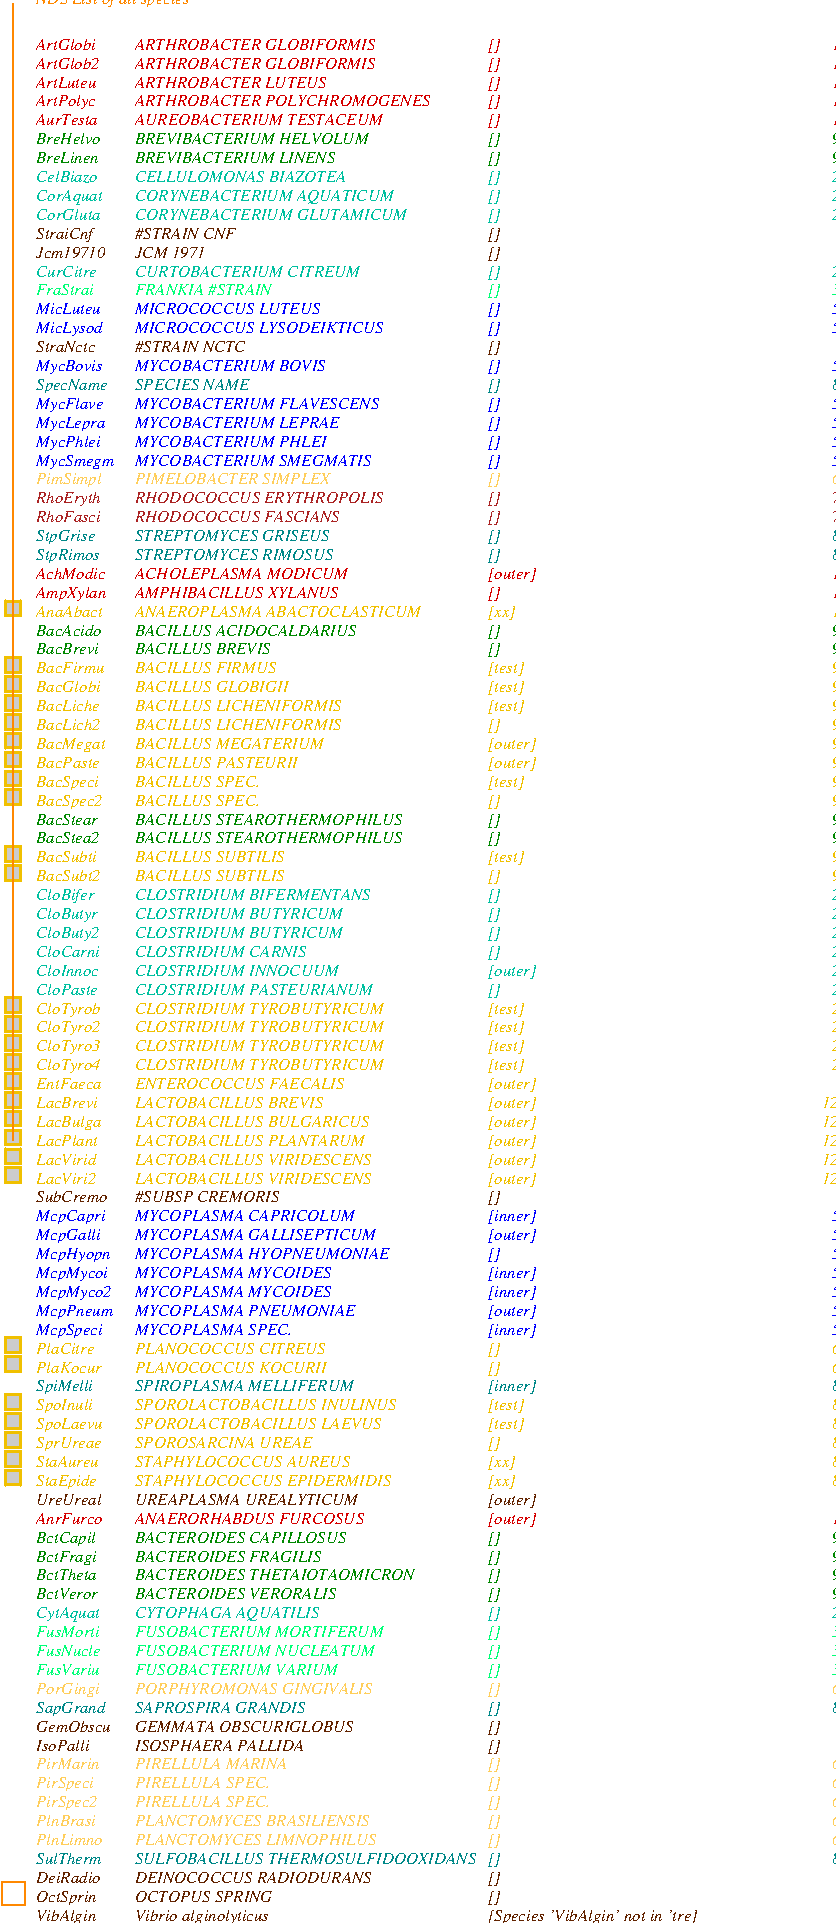 #FIG 3.2
Landscape
Center
Metric
A4
100.0
Single
-3
1200 2
0 38 #30b0e0
0 39 #ff8800
0 40 #a3b3cf
0 41 #53d3ff
0 42 #808080
0 43 #000000
0 44 #f0c000
0 45 #bb8833
0 46 #622300
0 47 #977a0e
0 48 #000000
0 49 #ffff00
0 50 #ff0000
0 51 #ff00ff
0 52 #00ff00
0 53 #00ffff
0 54 #0000ff
0 55 #808080
0 56 #d50000
0 57 #00c0a0
0 58 #00ff77
0 59 #c700c7
0 60 #0000ff
0 61 #ffce5b
0 62 #ab2323
0 63 #008888
0 64 #008800
0 65 #880088
0 66 #000088
0 67 #888800
4 0 39 0 0 1 8 0.000 4 9 184 570 405 NDS List of all species\001
2 1 0 2 44 0 0 0 0 0.000 0 1 0 0 0 2
	353 4778 353 4673
2 1 0 2 44 0 0 0 0 0.000 0 1 0 0 0 2
	353 4673 458 4673
2 1 0 2 44 0 0 0 0 0.000 0 1 0 0 0 2
	458 4673 458 4778
2 1 0 2 44 0 0 0 0 0.000 0 1 0 0 0 2
	458 4778 353 4778
2 3 0 2 44 -1 0 0 4 0.000 0 0 -1 0 0 5
   353 4673
   458 4673
   458 4778
   353 4778
   353 4673
2 1 0 2 44 0 0 0 0 0.000 0 1 0 0 0 2
	353 5183 353 5078
2 1 0 2 44 0 0 0 0 0.000 0 1 0 0 0 2
	353 5078 458 5078
2 1 0 2 44 0 0 0 0 0.000 0 1 0 0 0 2
	458 5078 458 5183
2 1 0 2 44 0 0 0 0 0.000 0 1 0 0 0 2
	458 5183 353 5183
2 3 0 2 44 -1 0 0 4 0.000 0 0 -1 0 0 5
   353 5078
   458 5078
   458 5183
   353 5183
   353 5078
2 1 0 2 44 0 0 0 0 0.000 0 1 0 0 0 2
	353 5318 353 5213
2 1 0 2 44 0 0 0 0 0.000 0 1 0 0 0 2
	353 5213 458 5213
2 1 0 2 44 0 0 0 0 0.000 0 1 0 0 0 2
	458 5213 458 5318
2 1 0 2 44 0 0 0 0 0.000 0 1 0 0 0 2
	458 5318 353 5318
2 3 0 2 44 -1 0 0 4 0.000 0 0 -1 0 0 5
   353 5213
   458 5213
   458 5318
   353 5318
   353 5213
2 1 0 2 44 0 0 0 0 0.000 0 1 0 0 0 2
	353 5453 353 5348
2 1 0 2 44 0 0 0 0 0.000 0 1 0 0 0 2
	353 5348 458 5348
2 1 0 2 44 0 0 0 0 0.000 0 1 0 0 0 2
	458 5348 458 5453
2 1 0 2 44 0 0 0 0 0.000 0 1 0 0 0 2
	458 5453 353 5453
2 3 0 2 44 -1 0 0 4 0.000 0 0 -1 0 0 5
   353 5348
   458 5348
   458 5453
   353 5453
   353 5348
2 1 0 2 44 0 0 0 0 0.000 0 1 0 0 0 2
	353 5588 353 5483
2 1 0 2 44 0 0 0 0 0.000 0 1 0 0 0 2
	353 5483 458 5483
2 1 0 2 44 0 0 0 0 0.000 0 1 0 0 0 2
	458 5483 458 5588
2 1 0 2 44 0 0 0 0 0.000 0 1 0 0 0 2
	458 5588 353 5588
2 3 0 2 44 -1 0 0 4 0.000 0 0 -1 0 0 5
   353 5483
   458 5483
   458 5588
   353 5588
   353 5483
2 1 0 2 44 0 0 0 0 0.000 0 1 0 0 0 2
	353 5723 353 5618
2 1 0 2 44 0 0 0 0 0.000 0 1 0 0 0 2
	353 5618 458 5618
2 1 0 2 44 0 0 0 0 0.000 0 1 0 0 0 2
	458 5618 458 5723
2 1 0 2 44 0 0 0 0 0.000 0 1 0 0 0 2
	458 5723 353 5723
2 3 0 2 44 -1 0 0 4 0.000 0 0 -1 0 0 5
   353 5618
   458 5618
   458 5723
   353 5723
   353 5618
2 1 0 2 44 0 0 0 0 0.000 0 1 0 0 0 2
	353 5858 353 5753
2 1 0 2 44 0 0 0 0 0.000 0 1 0 0 0 2
	353 5753 458 5753
2 1 0 2 44 0 0 0 0 0.000 0 1 0 0 0 2
	458 5753 458 5858
2 1 0 2 44 0 0 0 0 0.000 0 1 0 0 0 2
	458 5858 353 5858
2 3 0 2 44 -1 0 0 4 0.000 0 0 -1 0 0 5
   353 5753
   458 5753
   458 5858
   353 5858
   353 5753
2 1 0 2 44 0 0 0 0 0.000 0 1 0 0 0 2
	353 5993 353 5888
2 1 0 2 44 0 0 0 0 0.000 0 1 0 0 0 2
	353 5888 458 5888
2 1 0 2 44 0 0 0 0 0.000 0 1 0 0 0 2
	458 5888 458 5993
2 1 0 2 44 0 0 0 0 0.000 0 1 0 0 0 2
	458 5993 353 5993
2 3 0 2 44 -1 0 0 4 0.000 0 0 -1 0 0 5
   353 5888
   458 5888
   458 5993
   353 5993
   353 5888
2 1 0 2 44 0 0 0 0 0.000 0 1 0 0 0 2
	353 6128 353 6023
2 1 0 2 44 0 0 0 0 0.000 0 1 0 0 0 2
	353 6023 458 6023
2 1 0 2 44 0 0 0 0 0.000 0 1 0 0 0 2
	458 6023 458 6128
2 1 0 2 44 0 0 0 0 0.000 0 1 0 0 0 2
	458 6128 353 6128
2 3 0 2 44 -1 0 0 4 0.000 0 0 -1 0 0 5
   353 6023
   458 6023
   458 6128
   353 6128
   353 6023
2 1 0 2 44 0 0 0 0 0.000 0 1 0 0 0 2
	353 6533 353 6428
2 1 0 2 44 0 0 0 0 0.000 0 1 0 0 0 2
	353 6428 458 6428
2 1 0 2 44 0 0 0 0 0.000 0 1 0 0 0 2
	458 6428 458 6533
2 1 0 2 44 0 0 0 0 0.000 0 1 0 0 0 2
	458 6533 353 6533
2 3 0 2 44 -1 0 0 4 0.000 0 0 -1 0 0 5
   353 6428
   458 6428
   458 6533
   353 6533
   353 6428
2 1 0 2 44 0 0 0 0 0.000 0 1 0 0 0 2
	353 6668 353 6563
2 1 0 2 44 0 0 0 0 0.000 0 1 0 0 0 2
	353 6563 458 6563
2 1 0 2 44 0 0 0 0 0.000 0 1 0 0 0 2
	458 6563 458 6668
2 1 0 2 44 0 0 0 0 0.000 0 1 0 0 0 2
	458 6668 353 6668
2 3 0 2 44 -1 0 0 4 0.000 0 0 -1 0 0 5
   353 6563
   458 6563
   458 6668
   353 6668
   353 6563
2 1 0 2 44 0 0 0 0 0.000 0 1 0 0 0 2
	353 7613 353 7508
2 1 0 2 44 0 0 0 0 0.000 0 1 0 0 0 2
	353 7508 458 7508
2 1 0 2 44 0 0 0 0 0.000 0 1 0 0 0 2
	458 7508 458 7613
2 1 0 2 44 0 0 0 0 0.000 0 1 0 0 0 2
	458 7613 353 7613
2 3 0 2 44 -1 0 0 4 0.000 0 0 -1 0 0 5
   353 7508
   458 7508
   458 7613
   353 7613
   353 7508
2 1 0 2 44 0 0 0 0 0.000 0 1 0 0 0 2
	353 7748 353 7643
2 1 0 2 44 0 0 0 0 0.000 0 1 0 0 0 2
	353 7643 458 7643
2 1 0 2 44 0 0 0 0 0.000 0 1 0 0 0 2
	458 7643 458 7748
2 1 0 2 44 0 0 0 0 0.000 0 1 0 0 0 2
	458 7748 353 7748
2 3 0 2 44 -1 0 0 4 0.000 0 0 -1 0 0 5
   353 7643
   458 7643
   458 7748
   353 7748
   353 7643
2 1 0 2 44 0 0 0 0 0.000 0 1 0 0 0 2
	353 7883 353 7778
2 1 0 2 44 0 0 0 0 0.000 0 1 0 0 0 2
	353 7778 458 7778
2 1 0 2 44 0 0 0 0 0.000 0 1 0 0 0 2
	458 7778 458 7883
2 1 0 2 44 0 0 0 0 0.000 0 1 0 0 0 2
	458 7883 353 7883
2 3 0 2 44 -1 0 0 4 0.000 0 0 -1 0 0 5
   353 7778
   458 7778
   458 7883
   353 7883
   353 7778
2 1 0 2 44 0 0 0 0 0.000 0 1 0 0 0 2
	353 8018 353 7913
2 1 0 2 44 0 0 0 0 0.000 0 1 0 0 0 2
	353 7913 458 7913
2 1 0 2 44 0 0 0 0 0.000 0 1 0 0 0 2
	458 7913 458 8018
2 1 0 2 44 0 0 0 0 0.000 0 1 0 0 0 2
	458 8018 353 8018
2 3 0 2 44 -1 0 0 4 0.000 0 0 -1 0 0 5
   353 7913
   458 7913
   458 8018
   353 8018
   353 7913
2 1 0 2 44 0 0 0 0 0.000 0 1 0 0 0 2
	353 8153 353 8048
2 1 0 2 44 0 0 0 0 0.000 0 1 0 0 0 2
	353 8048 458 8048
2 1 0 2 44 0 0 0 0 0.000 0 1 0 0 0 2
	458 8048 458 8153
2 1 0 2 44 0 0 0 0 0.000 0 1 0 0 0 2
	458 8153 353 8153
2 3 0 2 44 -1 0 0 4 0.000 0 0 -1 0 0 5
   353 8048
   458 8048
   458 8153
   353 8153
   353 8048
2 1 0 2 44 0 0 0 0 0.000 0 1 0 0 0 2
	353 8288 353 8183
2 1 0 2 44 0 0 0 0 0.000 0 1 0 0 0 2
	353 8183 458 8183
2 1 0 2 44 0 0 0 0 0.000 0 1 0 0 0 2
	458 8183 458 8288
2 1 0 2 44 0 0 0 0 0.000 0 1 0 0 0 2
	458 8288 353 8288
2 3 0 2 44 -1 0 0 4 0.000 0 0 -1 0 0 5
   353 8183
   458 8183
   458 8288
   353 8288
   353 8183
2 1 0 2 44 0 0 0 0 0.000 0 1 0 0 0 2
	353 8423 353 8318
2 1 0 2 44 0 0 0 0 0.000 0 1 0 0 0 2
	353 8318 458 8318
2 1 0 2 44 0 0 0 0 0.000 0 1 0 0 0 2
	458 8318 458 8423
2 1 0 2 44 0 0 0 0 0.000 0 1 0 0 0 2
	458 8423 353 8423
2 3 0 2 44 -1 0 0 4 0.000 0 0 -1 0 0 5
   353 8318
   458 8318
   458 8423
   353 8423
   353 8318
2 1 0 2 44 0 0 0 0 0.000 0 1 0 0 0 2
	353 8558 353 8453
2 1 0 2 44 0 0 0 0 0.000 0 1 0 0 0 2
	353 8453 458 8453
2 1 0 2 44 0 0 0 0 0.000 0 1 0 0 0 2
	458 8453 458 8558
2 1 0 2 44 0 0 0 0 0.000 0 1 0 0 0 2
	458 8558 353 8558
2 3 0 2 44 -1 0 0 4 0.000 0 0 -1 0 0 5
   353 8453
   458 8453
   458 8558
   353 8558
   353 8453
2 1 0 2 44 0 0 0 0 0.000 0 1 0 0 0 2
	353 8693 353 8588
2 1 0 2 44 0 0 0 0 0.000 0 1 0 0 0 2
	353 8588 458 8588
2 1 0 2 44 0 0 0 0 0.000 0 1 0 0 0 2
	458 8588 458 8693
2 1 0 2 44 0 0 0 0 0.000 0 1 0 0 0 2
	458 8693 353 8693
2 3 0 2 44 -1 0 0 4 0.000 0 0 -1 0 0 5
   353 8588
   458 8588
   458 8693
   353 8693
   353 8588
2 1 0 2 44 0 0 0 0 0.000 0 1 0 0 0 2
	353 8828 353 8723
2 1 0 2 44 0 0 0 0 0.000 0 1 0 0 0 2
	353 8723 458 8723
2 1 0 2 44 0 0 0 0 0.000 0 1 0 0 0 2
	458 8723 458 8828
2 1 0 2 44 0 0 0 0 0.000 0 1 0 0 0 2
	458 8828 353 8828
2 3 0 2 44 -1 0 0 4 0.000 0 0 -1 0 0 5
   353 8723
   458 8723
   458 8828
   353 8828
   353 8723
2 1 0 2 44 0 0 0 0 0.000 0 1 0 0 0 2
	353 10043 353 9938
2 1 0 2 44 0 0 0 0 0.000 0 1 0 0 0 2
	353 9938 458 9938
2 1 0 2 44 0 0 0 0 0.000 0 1 0 0 0 2
	458 9938 458 10043
2 1 0 2 44 0 0 0 0 0.000 0 1 0 0 0 2
	458 10043 353 10043
2 3 0 2 44 -1 0 0 4 0.000 0 0 -1 0 0 5
   353 9938
   458 9938
   458 10043
   353 10043
   353 9938
2 1 0 2 44 0 0 0 0 0.000 0 1 0 0 0 2
	353 10178 353 10073
2 1 0 2 44 0 0 0 0 0.000 0 1 0 0 0 2
	353 10073 458 10073
2 1 0 2 44 0 0 0 0 0.000 0 1 0 0 0 2
	458 10073 458 10178
2 1 0 2 44 0 0 0 0 0.000 0 1 0 0 0 2
	458 10178 353 10178
2 3 0 2 44 -1 0 0 4 0.000 0 0 -1 0 0 5
   353 10073
   458 10073
   458 10178
   353 10178
   353 10073
2 1 0 2 44 0 0 0 0 0.000 0 1 0 0 0 2
	353 10448 353 10343
2 1 0 2 44 0 0 0 0 0.000 0 1 0 0 0 2
	353 10343 458 10343
2 1 0 2 44 0 0 0 0 0.000 0 1 0 0 0 2
	458 10343 458 10448
2 1 0 2 44 0 0 0 0 0.000 0 1 0 0 0 2
	458 10448 353 10448
2 3 0 2 44 -1 0 0 4 0.000 0 0 -1 0 0 5
   353 10343
   458 10343
   458 10448
   353 10448
   353 10343
2 1 0 2 44 0 0 0 0 0.000 0 1 0 0 0 2
	353 10583 353 10478
2 1 0 2 44 0 0 0 0 0.000 0 1 0 0 0 2
	353 10478 458 10478
2 1 0 2 44 0 0 0 0 0.000 0 1 0 0 0 2
	458 10478 458 10583
2 1 0 2 44 0 0 0 0 0.000 0 1 0 0 0 2
	458 10583 353 10583
2 3 0 2 44 -1 0 0 4 0.000 0 0 -1 0 0 5
   353 10478
   458 10478
   458 10583
   353 10583
   353 10478
2 1 0 2 44 0 0 0 0 0.000 0 1 0 0 0 2
	353 10718 353 10613
2 1 0 2 44 0 0 0 0 0.000 0 1 0 0 0 2
	353 10613 458 10613
2 1 0 2 44 0 0 0 0 0.000 0 1 0 0 0 2
	458 10613 458 10718
2 1 0 2 44 0 0 0 0 0.000 0 1 0 0 0 2
	458 10718 353 10718
2 3 0 2 44 -1 0 0 4 0.000 0 0 -1 0 0 5
   353 10613
   458 10613
   458 10718
   353 10718
   353 10613
2 1 0 2 44 0 0 0 0 0.000 0 1 0 0 0 2
	353 10853 353 10748
2 1 0 2 44 0 0 0 0 0.000 0 1 0 0 0 2
	353 10748 458 10748
2 1 0 2 44 0 0 0 0 0.000 0 1 0 0 0 2
	458 10748 458 10853
2 1 0 2 44 0 0 0 0 0.000 0 1 0 0 0 2
	458 10853 353 10853
2 3 0 2 44 -1 0 0 4 0.000 0 0 -1 0 0 5
   353 10748
   458 10748
   458 10853
   353 10853
   353 10748
2 1 0 2 44 0 0 0 0 0.000 0 1 0 0 0 2
	353 10988 353 10883
2 1 0 2 44 0 0 0 0 0.000 0 1 0 0 0 2
	353 10883 458 10883
2 1 0 2 44 0 0 0 0 0.000 0 1 0 0 0 2
	458 10883 458 10988
2 1 0 2 44 0 0 0 0 0.000 0 1 0 0 0 2
	458 10988 353 10988
2 3 0 2 44 -1 0 0 4 0.000 0 0 -1 0 0 5
   353 10883
   458 10883
   458 10988
   353 10988
   353 10883
4 0 56 0 0 1 8 0.000 4 9 64 570 735 ArtGlobi\001
4 0 56 0 0 1 8 0.000 4 9 192 1275 735 ARTHROBACTER GLOBIFORMIS\001
4 0 56 0 0 1 8 0.000 4 9 16 3795 735 []\001
4 0 56 0 0 1 8 0.000 4 9 8 6255 735 1\001
4 0 56 0 0 1 8 0.000 4 9 64 570 870 ArtGlob2\001
4 0 56 0 0 1 8 0.000 4 9 192 1275 870 ARTHROBACTER GLOBIFORMIS\001
4 0 56 0 0 1 8 0.000 4 9 16 3795 870 []\001
4 0 56 0 0 1 8 0.000 4 9 8 6255 870 1\001
4 0 56 0 0 1 8 0.000 4 9 64 570 1005 ArtLuteu\001
4 0 56 0 0 1 8 0.000 4 9 152 1275 1005 ARTHROBACTER LUTEUS\001
4 0 56 0 0 1 8 0.000 4 9 16 3795 1005 []\001
4 0 56 0 0 1 8 0.000 4 9 8 6255 1005 1\001
4 0 56 0 0 1 8 0.000 4 9 64 570 1140 ArtPolyc\001
4 0 56 0 0 1 8 0.000 4 9 224 1275 1140 ARTHROBACTER POLYCHROMOGENES\001
4 0 56 0 0 1 8 0.000 4 9 16 3795 1140 []\001
4 0 56 0 0 1 8 0.000 4 9 8 6255 1140 1\001
4 0 56 0 0 1 8 0.000 4 9 64 570 1275 AurTesta\001
4 0 56 0 0 1 8 0.000 4 9 192 1275 1275 AUREOBACTERIUM TESTACEUM\001
4 0 56 0 0 1 8 0.000 4 9 16 3795 1275 []\001
4 0 56 0 0 1 8 0.000 4 9 8 6255 1275 1\001
4 0 64 0 0 1 8 0.000 4 9 64 570 1410 BreHelvo\001
4 0 64 0 0 1 8 0.000 4 9 184 1275 1410 BREVIBACTERIUM HELVOLUM\001
4 0 64 0 0 1 8 0.000 4 9 16 3795 1410 []\001
4 0 64 0 0 1 8 0.000 4 9 8 6255 1410 9\001
4 0 64 0 0 1 8 0.000 4 9 64 570 1545 BreLinen\001
4 0 64 0 0 1 8 0.000 4 9 168 1275 1545 BREVIBACTERIUM LINENS\001
4 0 64 0 0 1 8 0.000 4 9 16 3795 1545 []\001
4 0 64 0 0 1 8 0.000 4 9 8 6255 1545 9\001
4 0 57 0 0 1 8 0.000 4 9 64 570 1680 CelBiazo\001
4 0 57 0 0 1 8 0.000 4 9 168 1275 1680 CELLULOMONAS BIAZOTEA\001
4 0 57 0 0 1 8 0.000 4 9 16 3795 1680 []\001
4 0 57 0 0 1 8 0.000 4 9 8 6255 1680 2\001
4 0 57 0 0 1 8 0.000 4 9 64 570 1815 CorAquat\001
4 0 57 0 0 1 8 0.000 4 9 200 1275 1815 CORYNEBACTERIUM AQUATICUM\001
4 0 57 0 0 1 8 0.000 4 9 16 3795 1815 []\001
4 0 57 0 0 1 8 0.000 4 9 8 6255 1815 2\001
4 0 57 0 0 1 8 0.000 4 9 64 570 1950 CorGluta\001
4 0 57 0 0 1 8 0.000 4 9 208 1275 1950 CORYNEBACTERIUM GLUTAMICUM\001
4 0 57 0 0 1 8 0.000 4 9 16 3795 1950 []\001
4 0 57 0 0 1 8 0.000 4 9 8 6255 1950 2\001
4 0 46 0 0 1 8 0.000 4 9 64 570 2085 StraiCnf\001
4 0 46 0 0 1 8 0.000 4 9 88 1275 2085 #STRAIN CNF\001
4 0 46 0 0 1 8 0.000 4 9 16 3795 2085 []\001
4 0 46 0 0 1 8 0.000 4 9 64 570 2220 Jcm19710\001
4 0 46 0 0 1 8 0.000 4 9 64 1275 2220 JCM 1971\001
4 0 46 0 0 1 8 0.000 4 9 16 3795 2220 []\001
4 0 57 0 0 1 8 0.000 4 9 64 570 2355 CurCitre\001
4 0 57 0 0 1 8 0.000 4 9 176 1275 2355 CURTOBACTERIUM CITREUM\001
4 0 57 0 0 1 8 0.000 4 9 16 3795 2355 []\001
4 0 57 0 0 1 8 0.000 4 9 8 6255 2355 2\001
4 0 58 0 0 1 8 0.000 4 9 64 570 2490 FraStrai\001
4 0 58 0 0 1 8 0.000 4 9 120 1275 2490 FRANKIA #STRAIN\001
4 0 58 0 0 1 8 0.000 4 9 16 3795 2490 []\001
4 0 58 0 0 1 8 0.000 4 9 8 6255 2490 3\001
4 0 54 0 0 1 8 0.000 4 9 64 570 2625 MicLuteu\001
4 0 54 0 0 1 8 0.000 4 9 144 1275 2625 MICROCOCCUS LUTEUS\001
4 0 54 0 0 1 8 0.000 4 9 16 3795 2625 []\001
4 0 54 0 0 1 8 0.000 4 9 8 6255 2625 5\001
4 0 54 0 0 1 8 0.000 4 9 64 570 2760 MicLysod\001
4 0 54 0 0 1 8 0.000 4 9 200 1275 2760 MICROCOCCUS LYSODEIKTICUS\001
4 0 54 0 0 1 8 0.000 4 9 16 3795 2760 []\001
4 0 54 0 0 1 8 0.000 4 9 8 6255 2760 5\001
4 0 46 0 0 1 8 0.000 4 9 64 570 2895 StraNctc\001
4 0 46 0 0 1 8 0.000 4 9 96 1275 2895 #STRAIN NCTC\001
4 0 46 0 0 1 8 0.000 4 9 16 3795 2895 []\001
4 0 54 0 0 1 8 0.000 4 9 64 570 3030 MycBovis\001
4 0 54 0 0 1 8 0.000 4 9 152 1275 3030 MYCOBACTERIUM BOVIS\001
4 0 54 0 0 1 8 0.000 4 9 16 3795 3030 []\001
4 0 54 0 0 1 8 0.000 4 9 8 6255 3030 5\001
4 0 63 0 0 1 8 0.000 4 9 64 570 3165 SpecName\001
4 0 63 0 0 1 8 0.000 4 9 96 1275 3165 SPECIES NAME\001
4 0 63 0 0 1 8 0.000 4 9 16 3795 3165 []\001
4 0 63 0 0 1 8 0.000 4 9 8 6255 3165 8\001
4 0 54 0 0 1 8 0.000 4 9 64 570 3300 MycFlave\001
4 0 54 0 0 1 8 0.000 4 9 192 1275 3300 MYCOBACTERIUM FLAVESCENS\001
4 0 54 0 0 1 8 0.000 4 9 16 3795 3300 []\001
4 0 54 0 0 1 8 0.000 4 9 8 6255 3300 5\001
4 0 54 0 0 1 8 0.000 4 9 64 570 3435 MycLepra\001
4 0 54 0 0 1 8 0.000 4 9 160 1275 3435 MYCOBACTERIUM LEPRAE\001
4 0 54 0 0 1 8 0.000 4 9 16 3795 3435 []\001
4 0 54 0 0 1 8 0.000 4 9 8 6255 3435 5\001
4 0 54 0 0 1 8 0.000 4 9 64 570 3570 MycPhlei\001
4 0 54 0 0 1 8 0.000 4 9 152 1275 3570 MYCOBACTERIUM PHLEI\001
4 0 54 0 0 1 8 0.000 4 9 16 3795 3570 []\001
4 0 54 0 0 1 8 0.000 4 9 8 6255 3570 5\001
4 0 54 0 0 1 8 0.000 4 9 64 570 3705 MycSmegm\001
4 0 54 0 0 1 8 0.000 4 9 184 1275 3705 MYCOBACTERIUM SMEGMATIS\001
4 0 54 0 0 1 8 0.000 4 9 16 3795 3705 []\001
4 0 54 0 0 1 8 0.000 4 9 8 6255 3705 5\001
4 0 61 0 0 1 8 0.000 4 9 64 570 3840 PimSimpl\001
4 0 61 0 0 1 8 0.000 4 9 160 1275 3840 PIMELOBACTER SIMPLEX\001
4 0 61 0 0 1 8 0.000 4 9 16 3795 3840 []\001
4 0 61 0 0 1 8 0.000 4 9 8 6255 3840 6\001
4 0 62 0 0 1 8 0.000 4 9 64 570 3975 RhoEryth\001
4 0 62 0 0 1 8 0.000 4 9 192 1275 3975 RHODOCOCCUS ERYTHROPOLIS\001
4 0 62 0 0 1 8 0.000 4 9 16 3795 3975 []\001
4 0 62 0 0 1 8 0.000 4 9 8 6255 3975 7\001
4 0 62 0 0 1 8 0.000 4 9 64 570 4110 RhoFasci\001
4 0 62 0 0 1 8 0.000 4 9 160 1275 4110 RHODOCOCCUS FASCIANS\001
4 0 62 0 0 1 8 0.000 4 9 16 3795 4110 []\001
4 0 62 0 0 1 8 0.000 4 9 8 6255 4110 7\001
4 0 63 0 0 1 8 0.000 4 9 64 570 4245 StpGrise\001
4 0 63 0 0 1 8 0.000 4 9 160 1275 4245 STREPTOMYCES GRISEUS\001
4 0 63 0 0 1 8 0.000 4 9 16 3795 4245 []\001
4 0 63 0 0 1 8 0.000 4 9 8 6255 4245 8\001
4 0 63 0 0 1 8 0.000 4 9 64 570 4380 StpRimos\001
4 0 63 0 0 1 8 0.000 4 9 160 1275 4380 STREPTOMYCES RIMOSUS\001
4 0 63 0 0 1 8 0.000 4 9 16 3795 4380 []\001
4 0 63 0 0 1 8 0.000 4 9 8 6255 4380 8\001
4 0 56 0 0 1 8 0.000 4 9 64 570 4515 AchModic\001
4 0 56 0 0 1 8 0.000 4 9 160 1275 4515 ACHOLEPLASMA MODICUM\001
4 0 56 0 0 1 8 0.000 4 9 56 3795 4515 [outer]\001
4 0 56 0 0 1 8 0.000 4 9 8 6255 4515 1\001
4 0 56 0 0 1 8 0.000 4 9 64 570 4650 AmpXylan\001
4 0 56 0 0 1 8 0.000 4 9 168 1275 4650 AMPHIBACILLUS XYLANUS\001
4 0 56 0 0 1 8 0.000 4 9 16 3795 4650 []\001
4 0 56 0 0 1 8 0.000 4 9 8 6255 4650 1\001
4 0 44 0 0 1 8 0.000 4 9 64 570 4785 AnaAbact\001
4 0 44 0 0 1 8 0.000 4 9 224 1275 4785 ANAEROPLASMA ABACTOCLASTICUM\001
4 0 44 0 0 1 8 0.000 4 9 32 3795 4785 [xx]\001
4 0 44 0 0 1 8 0.000 4 9 8 6255 4785 1\001
4 0 64 0 0 1 8 0.000 4 9 64 570 4920 BacAcido\001
4 0 64 0 0 1 8 0.000 4 9 184 1275 4920 BACILLUS ACIDOCALDARIUS\001
4 0 64 0 0 1 8 0.000 4 9 16 3795 4920 []\001
4 0 64 0 0 1 8 0.000 4 9 8 6255 4920 9\001
4 0 64 0 0 1 8 0.000 4 9 64 570 5055 BacBrevi\001
4 0 64 0 0 1 8 0.000 4 9 120 1275 5055 BACILLUS BREVIS\001
4 0 64 0 0 1 8 0.000 4 9 16 3795 5055 []\001
4 0 64 0 0 1 8 0.000 4 9 8 6255 5055 9\001
4 0 44 0 0 1 8 0.000 4 9 64 570 5190 BacFirmu\001
4 0 44 0 0 1 8 0.000 4 9 120 1275 5190 BACILLUS FIRMUS\001
4 0 44 0 0 1 8 0.000 4 9 48 3795 5190 [test]\001
4 0 44 0 0 1 8 0.000 4 9 8 6255 5190 9\001
4 0 44 0 0 1 8 0.000 4 9 64 570 5325 BacGlobi\001
4 0 44 0 0 1 8 0.000 4 9 136 1275 5325 BACILLUS GLOBIGII\001
4 0 44 0 0 1 8 0.000 4 9 48 3795 5325 [test]\001
4 0 44 0 0 1 8 0.000 4 9 8 6255 5325 9\001
4 0 44 0 0 1 8 0.000 4 9 64 570 5460 BacLiche\001
4 0 44 0 0 1 8 0.000 4 9 176 1275 5460 BACILLUS LICHENIFORMIS\001
4 0 44 0 0 1 8 0.000 4 9 48 3795 5460 [test]\001
4 0 44 0 0 1 8 0.000 4 9 8 6255 5460 9\001
4 0 44 0 0 1 8 0.000 4 9 64 570 5595 BacLich2\001
4 0 44 0 0 1 8 0.000 4 9 176 1275 5595 BACILLUS LICHENIFORMIS\001
4 0 44 0 0 1 8 0.000 4 9 16 3795 5595 []\001
4 0 44 0 0 1 8 0.000 4 9 8 6255 5595 9\001
4 0 44 0 0 1 8 0.000 4 9 64 570 5730 BacMegat\001
4 0 44 0 0 1 8 0.000 4 9 152 1275 5730 BACILLUS MEGATERIUM\001
4 0 44 0 0 1 8 0.000 4 9 56 3795 5730 [outer]\001
4 0 44 0 0 1 8 0.000 4 9 8 6255 5730 9\001
4 0 44 0 0 1 8 0.000 4 9 64 570 5865 BacPaste\001
4 0 44 0 0 1 8 0.000 4 9 144 1275 5865 BACILLUS PASTEURII\001
4 0 44 0 0 1 8 0.000 4 9 56 3795 5865 [outer]\001
4 0 44 0 0 1 8 0.000 4 9 8 6255 5865 9\001
4 0 44 0 0 1 8 0.000 4 9 64 570 6000 BacSpeci\001
4 0 44 0 0 1 8 0.000 4 9 112 1275 6000 BACILLUS SPEC.\001
4 0 44 0 0 1 8 0.000 4 9 48 3795 6000 [test]\001
4 0 44 0 0 1 8 0.000 4 9 8 6255 6000 9\001
4 0 44 0 0 1 8 0.000 4 9 64 570 6135 BacSpec2\001
4 0 44 0 0 1 8 0.000 4 9 112 1275 6135 BACILLUS SPEC.\001
4 0 44 0 0 1 8 0.000 4 9 16 3795 6135 []\001
4 0 44 0 0 1 8 0.000 4 9 8 6255 6135 9\001
4 0 64 0 0 1 8 0.000 4 9 64 570 6270 BacStear\001
4 0 64 0 0 1 8 0.000 4 9 216 1275 6270 BACILLUS STEAROTHERMOPHILUS\001
4 0 64 0 0 1 8 0.000 4 9 16 3795 6270 []\001
4 0 64 0 0 1 8 0.000 4 9 8 6255 6270 9\001
4 0 64 0 0 1 8 0.000 4 9 64 570 6405 BacStea2\001
4 0 64 0 0 1 8 0.000 4 9 216 1275 6405 BACILLUS STEAROTHERMOPHILUS\001
4 0 64 0 0 1 8 0.000 4 9 16 3795 6405 []\001
4 0 64 0 0 1 8 0.000 4 9 8 6255 6405 9\001
4 0 44 0 0 1 8 0.000 4 9 64 570 6540 BacSubti\001
4 0 44 0 0 1 8 0.000 4 9 136 1275 6540 BACILLUS SUBTILIS\001
4 0 44 0 0 1 8 0.000 4 9 48 3795 6540 [test]\001
4 0 44 0 0 1 8 0.000 4 9 8 6255 6540 9\001
4 0 44 0 0 1 8 0.000 4 9 64 570 6675 BacSubt2\001
4 0 44 0 0 1 8 0.000 4 9 136 1275 6675 BACILLUS SUBTILIS\001
4 0 44 0 0 1 8 0.000 4 9 16 3795 6675 []\001
4 0 44 0 0 1 8 0.000 4 9 8 6255 6675 9\001
4 0 57 0 0 1 8 0.000 4 9 64 570 6810 CloBifer\001
4 0 57 0 0 1 8 0.000 4 9 192 1275 6810 CLOSTRIDIUM BIFERMENTANS\001
4 0 57 0 0 1 8 0.000 4 9 16 3795 6810 []\001
4 0 57 0 0 1 8 0.000 4 9 8 6255 6810 2\001
4 0 57 0 0 1 8 0.000 4 9 64 570 6945 CloButyr\001
4 0 57 0 0 1 8 0.000 4 9 168 1275 6945 CLOSTRIDIUM BUTYRICUM\001
4 0 57 0 0 1 8 0.000 4 9 16 3795 6945 []\001
4 0 57 0 0 1 8 0.000 4 9 8 6255 6945 2\001
4 0 57 0 0 1 8 0.000 4 9 64 570 7080 CloButy2\001
4 0 57 0 0 1 8 0.000 4 9 168 1275 7080 CLOSTRIDIUM BUTYRICUM\001
4 0 57 0 0 1 8 0.000 4 9 16 3795 7080 []\001
4 0 57 0 0 1 8 0.000 4 9 8 6255 7080 2\001
4 0 57 0 0 1 8 0.000 4 9 64 570 7215 CloCarni\001
4 0 57 0 0 1 8 0.000 4 9 144 1275 7215 CLOSTRIDIUM CARNIS\001
4 0 57 0 0 1 8 0.000 4 9 16 3795 7215 []\001
4 0 57 0 0 1 8 0.000 4 9 8 6255 7215 2\001
4 0 57 0 0 1 8 0.000 4 9 64 570 7350 CloInnoc\001
4 0 57 0 0 1 8 0.000 4 9 160 1275 7350 CLOSTRIDIUM INNOCUUM\001
4 0 57 0 0 1 8 0.000 4 9 56 3795 7350 [outer]\001
4 0 57 0 0 1 8 0.000 4 9 8 6255 7350 2\001
4 0 57 0 0 1 8 0.000 4 9 64 570 7485 CloPaste\001
4 0 57 0 0 1 8 0.000 4 9 192 1275 7485 CLOSTRIDIUM PASTEURIANUM\001
4 0 57 0 0 1 8 0.000 4 9 16 3795 7485 []\001
4 0 57 0 0 1 8 0.000 4 9 8 6255 7485 2\001
4 0 44 0 0 1 8 0.000 4 9 64 570 7620 CloTyrob\001
4 0 44 0 0 1 8 0.000 4 9 200 1275 7620 CLOSTRIDIUM TYROBUTYRICUM\001
4 0 44 0 0 1 8 0.000 4 9 48 3795 7620 [test]\001
4 0 44 0 0 1 8 0.000 4 9 8 6255 7620 2\001
4 0 44 0 0 1 8 0.000 4 9 64 570 7755 CloTyro2\001
4 0 44 0 0 1 8 0.000 4 9 200 1275 7755 CLOSTRIDIUM TYROBUTYRICUM\001
4 0 44 0 0 1 8 0.000 4 9 48 3795 7755 [test]\001
4 0 44 0 0 1 8 0.000 4 9 8 6255 7755 2\001
4 0 44 0 0 1 8 0.000 4 9 64 570 7890 CloTyro3\001
4 0 44 0 0 1 8 0.000 4 9 200 1275 7890 CLOSTRIDIUM TYROBUTYRICUM\001
4 0 44 0 0 1 8 0.000 4 9 48 3795 7890 [test]\001
4 0 44 0 0 1 8 0.000 4 9 8 6255 7890 2\001
4 0 44 0 0 1 8 0.000 4 9 64 570 8025 CloTyro4\001
4 0 44 0 0 1 8 0.000 4 9 200 1275 8025 CLOSTRIDIUM TYROBUTYRICUM\001
4 0 44 0 0 1 8 0.000 4 9 48 3795 8025 [test]\001
4 0 44 0 0 1 8 0.000 4 9 8 6255 8025 2\001
4 0 44 0 0 1 8 0.000 4 9 64 570 8160 EntFaeca\001
4 0 44 0 0 1 8 0.000 4 9 168 1275 8160 ENTEROCOCCUS FAECALIS\001
4 0 44 0 0 1 8 0.000 4 9 56 3795 8160 [outer]\001
4 0 44 0 0 1 8 0.000 4 9 64 570 8295 LacBrevi\001
4 0 44 0 0 1 8 0.000 4 9 160 1275 8295 LACTOBACILLUS BREVIS\001
4 0 44 0 0 1 8 0.000 4 9 56 3795 8295 [outer]\001
4 0 44 0 0 1 8 0.000 4 9 16 6180 8295 12\001
4 0 44 0 0 1 8 0.000 4 9 64 570 8430 LacBulga\001
4 0 44 0 0 1 8 0.000 4 9 192 1275 8430 LACTOBACILLUS BULGARICUS\001
4 0 44 0 0 1 8 0.000 4 9 56 3795 8430 [outer]\001
4 0 44 0 0 1 8 0.000 4 9 16 6180 8430 12\001
4 0 44 0 0 1 8 0.000 4 9 64 570 8565 LacPlant\001
4 0 44 0 0 1 8 0.000 4 9 184 1275 8565 LACTOBACILLUS PLANTARUM\001
4 0 44 0 0 1 8 0.000 4 9 56 3795 8565 [outer]\001
4 0 44 0 0 1 8 0.000 4 9 16 6180 8565 12\001
4 0 44 0 0 1 8 0.000 4 9 64 570 8700 LacVirid\001
4 0 44 0 0 1 8 0.000 4 9 200 1275 8700 LACTOBACILLUS VIRIDESCENS\001
4 0 44 0 0 1 8 0.000 4 9 56 3795 8700 [outer]\001
4 0 44 0 0 1 8 0.000 4 9 16 6180 8700 12\001
4 0 44 0 0 1 8 0.000 4 9 64 570 8835 LacViri2\001
4 0 44 0 0 1 8 0.000 4 9 200 1275 8835 LACTOBACILLUS VIRIDESCENS\001
4 0 44 0 0 1 8 0.000 4 9 56 3795 8835 [outer]\001
4 0 44 0 0 1 8 0.000 4 9 16 6180 8835 12\001
4 0 46 0 0 1 8 0.000 4 9 64 570 8970 SubCremo\001
4 0 46 0 0 1 8 0.000 4 9 120 1275 8970 #SUBSP CREMORIS\001
4 0 46 0 0 1 8 0.000 4 9 16 3795 8970 []\001
4 0 54 0 0 1 8 0.000 4 9 64 570 9105 McpCapri\001
4 0 54 0 0 1 8 0.000 4 9 168 1275 9105 MYCOPLASMA CAPRICOLUM\001
4 0 54 0 0 1 8 0.000 4 9 56 3795 9105 [inner]\001
4 0 54 0 0 1 8 0.000 4 9 8 6255 9105 5\001
4 0 54 0 0 1 8 0.000 4 9 64 570 9240 McpGalli\001
4 0 54 0 0 1 8 0.000 4 9 192 1275 9240 MYCOPLASMA GALLISEPTICUM\001
4 0 54 0 0 1 8 0.000 4 9 56 3795 9240 [outer]\001
4 0 54 0 0 1 8 0.000 4 9 8 6255 9240 5\001
4 0 54 0 0 1 8 0.000 4 9 64 570 9375 McpHyopn\001
4 0 54 0 0 1 8 0.000 4 9 192 1275 9375 MYCOPLASMA HYOPNEUMONIAE\001
4 0 54 0 0 1 8 0.000 4 9 16 3795 9375 []\001
4 0 54 0 0 1 8 0.000 4 9 8 6255 9375 5\001
4 0 54 0 0 1 8 0.000 4 9 64 570 9510 McpMycoi\001
4 0 54 0 0 1 8 0.000 4 9 152 1275 9510 MYCOPLASMA MYCOIDES\001
4 0 54 0 0 1 8 0.000 4 9 56 3795 9510 [inner]\001
4 0 54 0 0 1 8 0.000 4 9 8 6255 9510 5\001
4 0 54 0 0 1 8 0.000 4 9 64 570 9645 McpMyco2\001
4 0 54 0 0 1 8 0.000 4 9 152 1275 9645 MYCOPLASMA MYCOIDES\001
4 0 54 0 0 1 8 0.000 4 9 56 3795 9645 [inner]\001
4 0 54 0 0 1 8 0.000 4 9 8 6255 9645 5\001
4 0 54 0 0 1 8 0.000 4 9 64 570 9780 McpPneum\001
4 0 54 0 0 1 8 0.000 4 9 168 1275 9780 MYCOPLASMA PNEUMONIAE\001
4 0 54 0 0 1 8 0.000 4 9 56 3795 9780 [outer]\001
4 0 54 0 0 1 8 0.000 4 9 8 6255 9780 5\001
4 0 54 0 0 1 8 0.000 4 9 64 570 9915 McpSpeci\001
4 0 54 0 0 1 8 0.000 4 9 128 1275 9915 MYCOPLASMA SPEC.\001
4 0 54 0 0 1 8 0.000 4 9 56 3795 9915 [inner]\001
4 0 54 0 0 1 8 0.000 4 9 8 6255 9915 5\001
4 0 44 0 0 1 8 0.000 4 9 64 570 10050 PlaCitre\001
4 0 44 0 0 1 8 0.000 4 9 152 1275 10050 PLANOCOCCUS CITREUS\001
4 0 44 0 0 1 8 0.000 4 9 16 3795 10050 []\001
4 0 44 0 0 1 8 0.000 4 9 8 6255 10050 6\001
4 0 44 0 0 1 8 0.000 4 9 64 570 10185 PlaKocur\001
4 0 44 0 0 1 8 0.000 4 9 152 1275 10185 PLANOCOCCUS KOCURII\001
4 0 44 0 0 1 8 0.000 4 9 16 3795 10185 []\001
4 0 44 0 0 1 8 0.000 4 9 8 6255 10185 6\001
4 0 63 0 0 1 8 0.000 4 9 64 570 10320 SpiMelli\001
4 0 63 0 0 1 8 0.000 4 9 176 1275 10320 SPIROPLASMA MELLIFERUM\001
4 0 63 0 0 1 8 0.000 4 9 56 3795 10320 [inner]\001
4 0 63 0 0 1 8 0.000 4 9 8 6255 10320 8\001
4 0 44 0 0 1 8 0.000 4 9 64 570 10455 SpoInuli\001
4 0 44 0 0 1 8 0.000 4 9 216 1275 10455 SPOROLACTOBACILLUS INULINUS\001
4 0 44 0 0 1 8 0.000 4 9 48 3795 10455 [test]\001
4 0 44 0 0 1 8 0.000 4 9 8 6255 10455 8\001
4 0 44 0 0 1 8 0.000 4 9 64 570 10590 SpoLaevu\001
4 0 44 0 0 1 8 0.000 4 9 200 1275 10590 SPOROLACTOBACILLUS LAEVUS\001
4 0 44 0 0 1 8 0.000 4 9 48 3795 10590 [test]\001
4 0 44 0 0 1 8 0.000 4 9 8 6255 10590 8\001
4 0 44 0 0 1 8 0.000 4 9 64 570 10725 SprUreae\001
4 0 44 0 0 1 8 0.000 4 9 144 1275 10725 SPOROSARCINA UREAE\001
4 0 44 0 0 1 8 0.000 4 9 16 3795 10725 []\001
4 0 44 0 0 1 8 0.000 4 9 8 6255 10725 8\001
4 0 44 0 0 1 8 0.000 4 9 64 570 10860 StaAureu\001
4 0 44 0 0 1 8 0.000 4 9 168 1275 10860 STAPHYLOCOCCUS AUREUS\001
4 0 44 0 0 1 8 0.000 4 9 32 3795 10860 [xx]\001
4 0 44 0 0 1 8 0.000 4 9 8 6255 10860 8\001
4 0 44 0 0 1 8 0.000 4 9 64 570 10995 StaEpide\001
4 0 44 0 0 1 8 0.000 4 9 208 1275 10995 STAPHYLOCOCCUS EPIDERMIDIS\001
4 0 44 0 0 1 8 0.000 4 9 32 3795 10995 [xx]\001
4 0 44 0 0 1 8 0.000 4 9 8 6255 10995 8\001
4 0 46 0 0 1 8 0.000 4 9 64 570 11130 UreUreal\001
4 0 46 0 0 1 8 0.000 4 9 176 1275 11130 UREAPLASMA UREALYTICUM\001
4 0 46 0 0 1 8 0.000 4 9 56 3795 11130 [outer]\001
4 0 56 0 0 1 8 0.000 4 9 64 570 11265 AnrFurco\001
4 0 56 0 0 1 8 0.000 4 9 176 1275 11265 ANAERORHABDUS FURCOSUS\001
4 0 56 0 0 1 8 0.000 4 9 56 3795 11265 [outer]\001
4 0 56 0 0 1 8 0.000 4 9 8 6255 11265 1\001
4 0 64 0 0 1 8 0.000 4 9 64 570 11400 BctCapil\001
4 0 64 0 0 1 8 0.000 4 9 176 1275 11400 BACTEROIDES CAPILLOSUS\001
4 0 64 0 0 1 8 0.000 4 9 16 3795 11400 []\001
4 0 64 0 0 1 8 0.000 4 9 8 6255 11400 9\001
4 0 64 0 0 1 8 0.000 4 9 64 570 11535 BctFragi\001
4 0 64 0 0 1 8 0.000 4 9 160 1275 11535 BACTEROIDES FRAGILIS\001
4 0 64 0 0 1 8 0.000 4 9 16 3795 11535 []\001
4 0 64 0 0 1 8 0.000 4 9 8 6255 11535 9\001
4 0 64 0 0 1 8 0.000 4 9 64 570 11670 BctTheta\001
4 0 64 0 0 1 8 0.000 4 9 224 1275 11670 BACTEROIDES THETAIOTAOMICRON\001
4 0 64 0 0 1 8 0.000 4 9 16 3795 11670 []\001
4 0 64 0 0 1 8 0.000 4 9 8 6255 11670 9\001
4 0 64 0 0 1 8 0.000 4 9 64 570 11805 BctVeror\001
4 0 64 0 0 1 8 0.000 4 9 168 1275 11805 BACTEROIDES VERORALIS\001
4 0 64 0 0 1 8 0.000 4 9 16 3795 11805 []\001
4 0 64 0 0 1 8 0.000 4 9 8 6255 11805 9\001
4 0 57 0 0 1 8 0.000 4 9 64 570 11940 CytAquat\001
4 0 57 0 0 1 8 0.000 4 9 152 1275 11940 CYTOPHAGA AQUATILIS\001
4 0 57 0 0 1 8 0.000 4 9 16 3795 11940 []\001
4 0 57 0 0 1 8 0.000 4 9 8 6255 11940 2\001
4 0 58 0 0 1 8 0.000 4 9 64 570 12075 FusMorti\001
4 0 58 0 0 1 8 0.000 4 9 192 1275 12075 FUSOBACTERIUM MORTIFERUM\001
4 0 58 0 0 1 8 0.000 4 9 16 3795 12075 []\001
4 0 58 0 0 1 8 0.000 4 9 8 6255 12075 3\001
4 0 58 0 0 1 8 0.000 4 9 64 570 12210 FusNucle\001
4 0 58 0 0 1 8 0.000 4 9 184 1275 12210 FUSOBACTERIUM NUCLEATUM\001
4 0 58 0 0 1 8 0.000 4 9 16 3795 12210 []\001
4 0 58 0 0 1 8 0.000 4 9 8 6255 12210 3\001
4 0 58 0 0 1 8 0.000 4 9 64 570 12345 FusVariu\001
4 0 58 0 0 1 8 0.000 4 9 160 1275 12345 FUSOBACTERIUM VARIUM\001
4 0 58 0 0 1 8 0.000 4 9 16 3795 12345 []\001
4 0 58 0 0 1 8 0.000 4 9 8 6255 12345 3\001
4 0 61 0 0 1 8 0.000 4 9 64 570 12480 PorGingi\001
4 0 61 0 0 1 8 0.000 4 9 192 1275 12480 PORPHYROMONAS GINGIVALIS\001
4 0 61 0 0 1 8 0.000 4 9 16 3795 12480 []\001
4 0 61 0 0 1 8 0.000 4 9 8 6255 12480 6\001
4 0 63 0 0 1 8 0.000 4 9 64 570 12615 SapGrand\001
4 0 63 0 0 1 8 0.000 4 9 144 1275 12615 SAPROSPIRA GRANDIS\001
4 0 63 0 0 1 8 0.000 4 9 16 3795 12615 []\001
4 0 63 0 0 1 8 0.000 4 9 8 6255 12615 8\001
4 0 46 0 0 1 8 0.000 4 9 64 570 12750 GemObscu\001
4 0 46 0 0 1 8 0.000 4 9 168 1275 12750 GEMMATA OBSCURIGLOBUS\001
4 0 46 0 0 1 8 0.000 4 9 16 3795 12750 []\001
4 0 46 0 0 1 8 0.000 4 9 64 570 12885 IsoPalli\001
4 0 46 0 0 1 8 0.000 4 9 144 1275 12885 ISOSPHAERA PALLIDA\001
4 0 46 0 0 1 8 0.000 4 9 16 3795 12885 []\001
4 0 61 0 0 1 8 0.000 4 9 64 570 13020 PirMarin\001
4 0 61 0 0 1 8 0.000 4 9 128 1275 13020 PIRELLULA MARINA\001
4 0 61 0 0 1 8 0.000 4 9 16 3795 13020 []\001
4 0 61 0 0 1 8 0.000 4 9 8 6255 13020 6\001
4 0 61 0 0 1 8 0.000 4 9 64 570 13155 PirSpeci\001
4 0 61 0 0 1 8 0.000 4 9 120 1275 13155 PIRELLULA SPEC.\001
4 0 61 0 0 1 8 0.000 4 9 16 3795 13155 []\001
4 0 61 0 0 1 8 0.000 4 9 8 6255 13155 6\001
4 0 61 0 0 1 8 0.000 4 9 64 570 13290 PirSpec2\001
4 0 61 0 0 1 8 0.000 4 9 120 1275 13290 PIRELLULA SPEC.\001
4 0 61 0 0 1 8 0.000 4 9 16 3795 13290 []\001
4 0 61 0 0 1 8 0.000 4 9 8 6255 13290 6\001
4 0 61 0 0 1 8 0.000 4 9 64 570 13425 PlnBrasi\001
4 0 61 0 0 1 8 0.000 4 9 200 1275 13425 PLANCTOMYCES BRASILIENSIS\001
4 0 61 0 0 1 8 0.000 4 9 16 3795 13425 []\001
4 0 61 0 0 1 8 0.000 4 9 8 6255 13425 6\001
4 0 61 0 0 1 8 0.000 4 9 64 570 13560 PlnLimno\001
4 0 61 0 0 1 8 0.000 4 9 192 1275 13560 PLANCTOMYCES LIMNOPHILUS\001
4 0 61 0 0 1 8 0.000 4 9 16 3795 13560 []\001
4 0 61 0 0 1 8 0.000 4 9 8 6255 13560 6\001
4 0 63 0 0 1 8 0.000 4 9 64 570 13695 SulTherm\001
4 0 63 0 0 1 8 0.000 4 9 272 1275 13695 SULFOBACILLUS THERMOSULFIDOOXIDANS\001
4 0 63 0 0 1 8 0.000 4 9 16 3795 13695 []\001
4 0 63 0 0 1 8 0.000 4 9 8 6255 13695 8\001
4 0 46 0 0 1 8 0.000 4 9 64 570 13830 DeiRadio\001
4 0 46 0 0 1 8 0.000 4 9 184 1275 13830 DEINOCOCCUS RADIODURANS\001
4 0 46 0 0 1 8 0.000 4 9 16 3795 13830 []\001
4 0 46 0 0 1 8 0.000 4 9 64 570 13965 OctSprin\001
4 0 46 0 0 1 8 0.000 4 9 112 1275 13965 OCTOPUS SPRING\001
4 0 46 0 0 1 8 0.000 4 9 16 3795 13965 []\001
4 0 46 0 0 1 8 0.000 4 9 64 570 14100 VibAlgin\001
4 0 46 0 0 1 8 0.000 4 9 160 1275 14100 Vibrio alginolyticus\001
4 0 46 0 0 1 8 0.000 4 9 256 3795 14100 [Species 'VibAlgin' not in 'tre]\001
2 1 0 1 39 0 0 0 0 0.000 0 1 0 0 0 2
	323 13823 488 13823
2 1 0 1 39 0 0 0 0 0.000 0 1 0 0 0 2
	488 13988 323 13988
2 1 0 1 39 0 0 0 0 0.000 0 1 0 0 0 2
	323 13823 323 13988
2 1 0 1 39 0 0 0 0 0.000 0 1 0 0 0 2
	488 13988 488 13823
2 1 0 1 39 0 0 0 0 0.000 0 1 0 0 0 2
	405 405 405 405
2 1 0 1 39 0 0 0 0 0.000 0 1 0 0 0 2
	405 8520 405 8520
2 1 0 1 39 0 0 0 0 0.000 0 1 0 0 0 2
	405 405 405 8520
2 1 0 1 39 0 0 0 0 0.000 0 1 0 0 0 2
	405 8520 405 405
